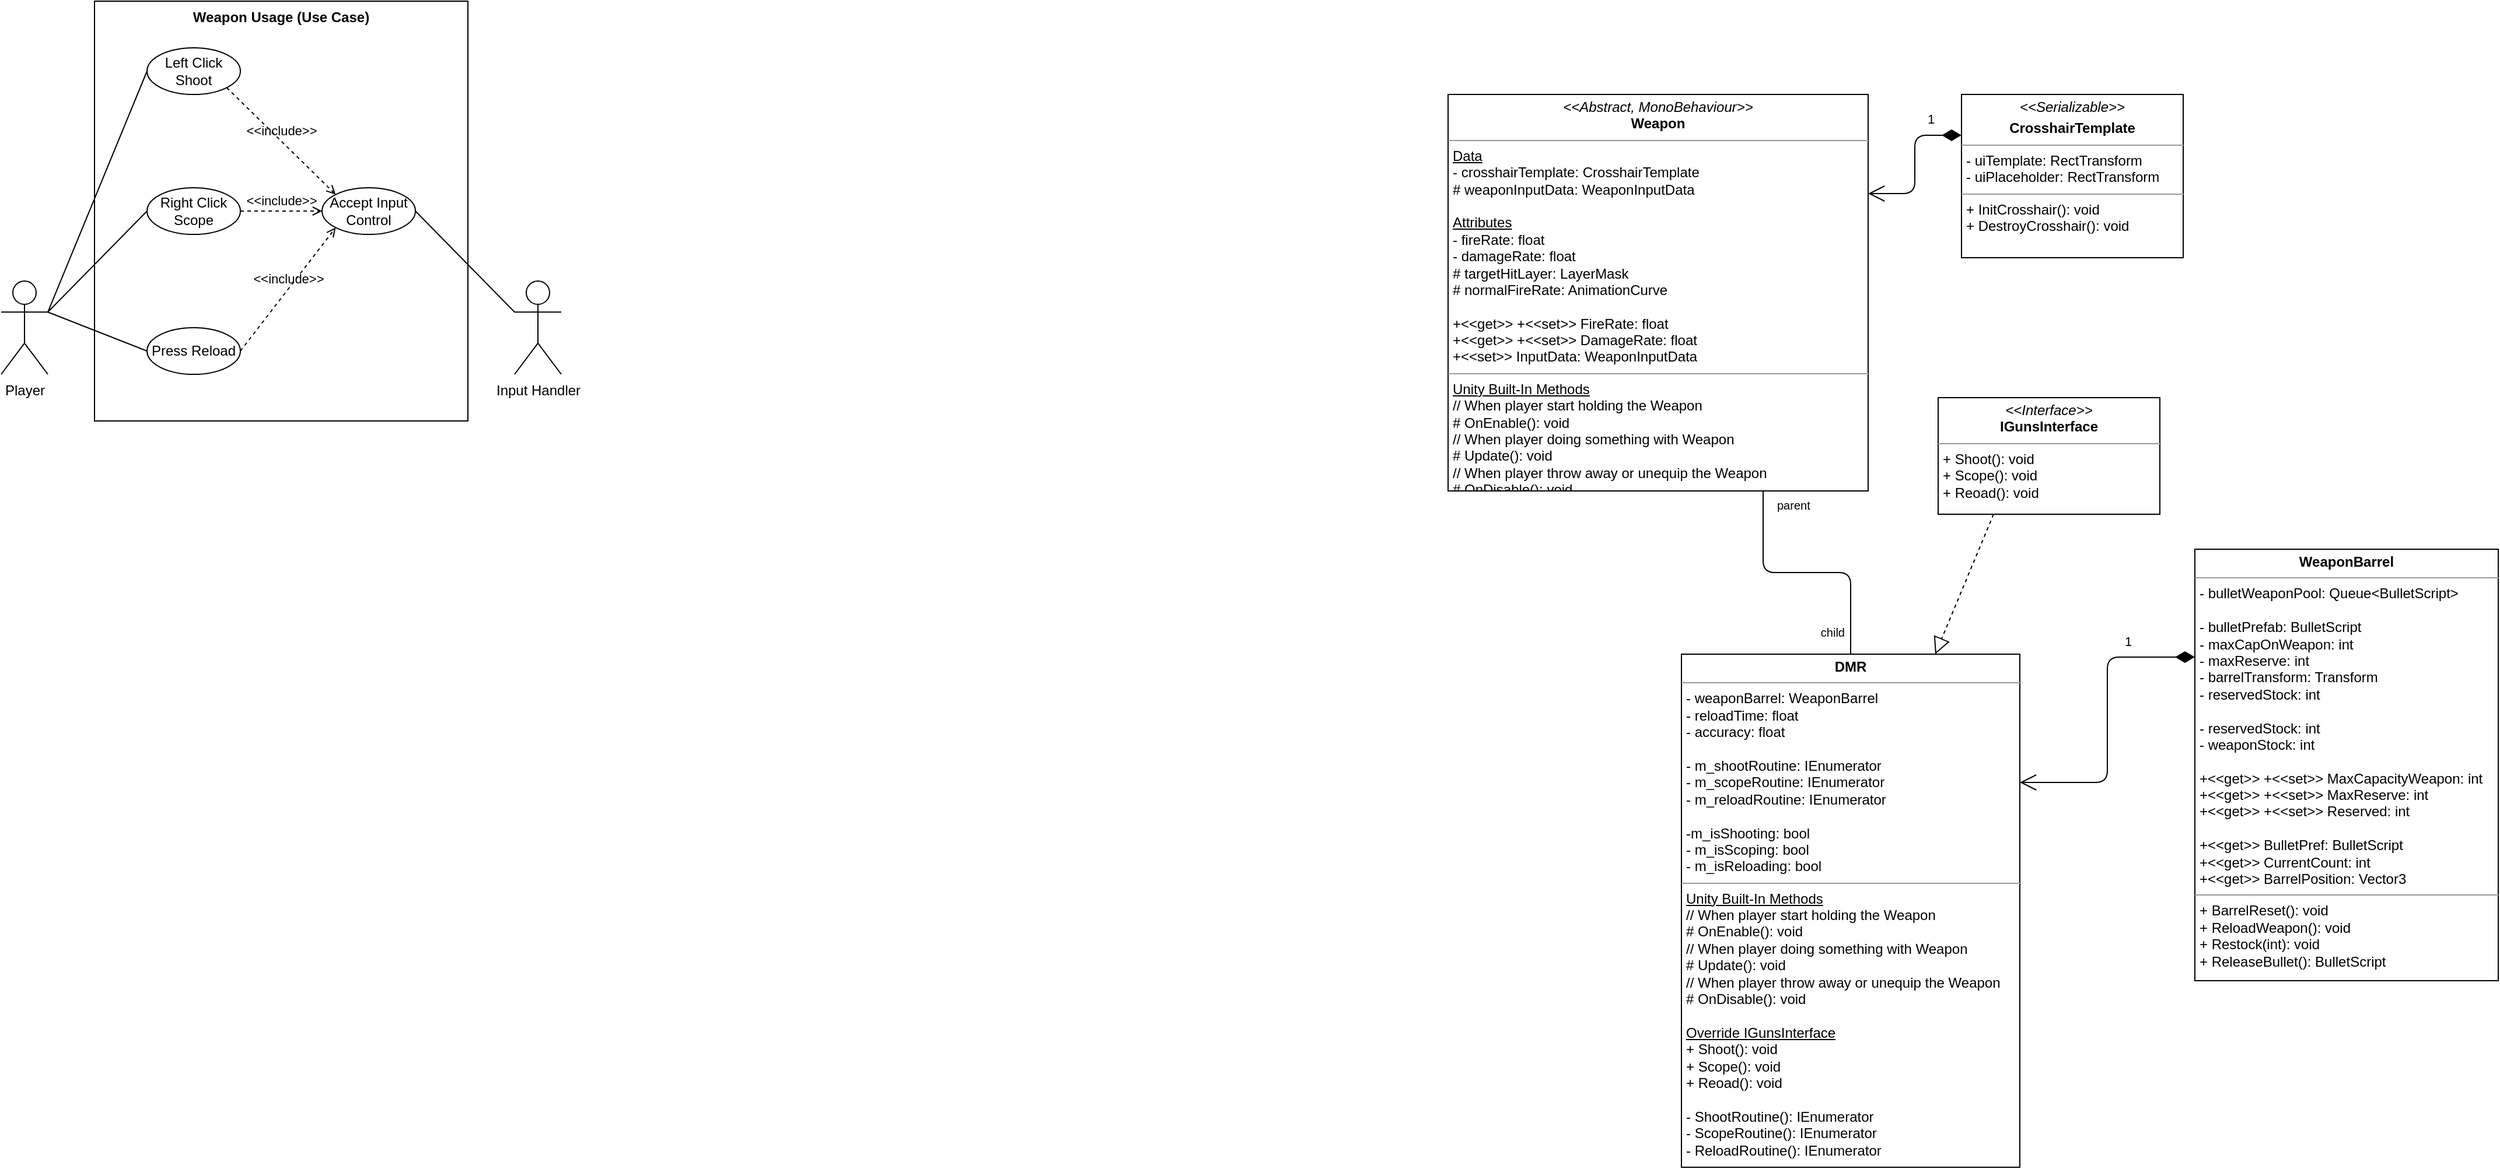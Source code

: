 <mxfile version="12.9.3" type="device"><diagram name="Page-1" id="c4acf3e9-155e-7222-9cf6-157b1a14988f"><mxGraphModel dx="2618" dy="535" grid="1" gridSize="10" guides="1" tooltips="1" connect="1" arrows="1" fold="1" page="1" pageScale="1" pageWidth="850" pageHeight="1100" background="#ffffff" math="0" shadow="0"><root><mxCell id="0"/><mxCell id="1" parent="0"/><mxCell id="HfD7s18XX2TUpddcQANz-1" value="&lt;p style=&quot;margin: 0px ; margin-top: 4px ; text-align: center&quot;&gt;&lt;i&gt;&amp;lt;&amp;lt;Abstract, MonoBehaviour&amp;gt;&amp;gt;&lt;/i&gt;&lt;br&gt;&lt;b&gt;Weapon&lt;/b&gt;&lt;/p&gt;&lt;hr size=&quot;1&quot;&gt;&lt;p style=&quot;margin: 0px ; margin-left: 4px&quot;&gt;&lt;u&gt;Data&lt;/u&gt;&lt;/p&gt;&lt;p style=&quot;margin: 0px ; margin-left: 4px&quot;&gt;- crosshairTemplate: CrosshairTemplate&lt;br&gt;# weaponInputData: WeaponInputData&lt;/p&gt;&lt;p style=&quot;margin: 0px ; margin-left: 4px&quot;&gt;&lt;br&gt;&lt;/p&gt;&lt;p style=&quot;margin: 0px ; margin-left: 4px&quot;&gt;&lt;u&gt;Attributes&lt;/u&gt;&lt;/p&gt;&lt;p style=&quot;margin: 0px ; margin-left: 4px&quot;&gt;- fireRate: float&lt;/p&gt;&lt;p style=&quot;margin: 0px ; margin-left: 4px&quot;&gt;- damageRate: float&lt;/p&gt;&lt;p style=&quot;margin: 0px ; margin-left: 4px&quot;&gt;# targetHitLayer: LayerMask&lt;/p&gt;&lt;p style=&quot;margin: 0px ; margin-left: 4px&quot;&gt;# normalFireRate: AnimationCurve&lt;/p&gt;&lt;p style=&quot;margin: 0px ; margin-left: 4px&quot;&gt;&lt;br&gt;&lt;/p&gt;&lt;p style=&quot;margin: 0px ; margin-left: 4px&quot;&gt;+&amp;lt;&amp;lt;get&amp;gt;&amp;gt; +&amp;lt;&amp;lt;set&amp;gt;&amp;gt; FireRate: float&lt;/p&gt;&lt;p style=&quot;margin: 0px ; margin-left: 4px&quot;&gt;+&amp;lt;&amp;lt;get&amp;gt;&amp;gt; +&amp;lt;&amp;lt;set&amp;gt;&amp;gt; DamageRate: float&lt;/p&gt;&lt;p style=&quot;margin: 0px ; margin-left: 4px&quot;&gt;+&amp;lt;&amp;lt;set&amp;gt;&amp;gt; InputData: WeaponInputData&lt;/p&gt;&lt;hr size=&quot;1&quot;&gt;&lt;p style=&quot;margin: 0px ; margin-left: 4px&quot;&gt;&lt;u&gt;Unity Built-In Methods&lt;/u&gt;&lt;/p&gt;&lt;p style=&quot;margin: 0px ; margin-left: 4px&quot;&gt;// When player start holding the Weapon&lt;u&gt;&lt;br&gt;&lt;/u&gt;&lt;/p&gt;&lt;p style=&quot;margin: 0px ; margin-left: 4px&quot;&gt;# OnEnable(): void&lt;/p&gt;&lt;p style=&quot;margin: 0px ; margin-left: 4px&quot;&gt;// When player doing something with Weapon&lt;br&gt;&lt;/p&gt;&lt;p style=&quot;margin: 0px ; margin-left: 4px&quot;&gt;# Update(): void&lt;/p&gt;&lt;p style=&quot;margin: 0px ; margin-left: 4px&quot;&gt;// When player throw away or unequip the Weapon&lt;br&gt;&lt;/p&gt;&lt;p style=&quot;margin: 0px ; margin-left: 4px&quot;&gt;# OnDisable(): void&lt;/p&gt;" style="verticalAlign=top;align=left;overflow=fill;fontSize=12;fontFamily=Helvetica;html=1;" parent="1" vertex="1"><mxGeometry x="200" y="240" width="360" height="340" as="geometry"/></mxCell><mxCell id="hsYUb1KWkBt1dmgauVDZ-1" value="Weapon Usage (Use Case)" style="shape=rect;html=1;verticalAlign=top;fontStyle=1;whiteSpace=wrap;align=center;" parent="1" vertex="1"><mxGeometry x="-960" y="160" width="320" height="360" as="geometry"/></mxCell><mxCell id="hsYUb1KWkBt1dmgauVDZ-2" value="Player" style="shape=umlActor;html=1;verticalLabelPosition=bottom;verticalAlign=top;align=center;" parent="1" vertex="1"><mxGeometry x="-1040" y="400" width="40" height="80" as="geometry"/></mxCell><mxCell id="hsYUb1KWkBt1dmgauVDZ-8" value="Left Click Shoot" style="ellipse;whiteSpace=wrap;html=1;" parent="1" vertex="1"><mxGeometry x="-915" y="200" width="80" height="40" as="geometry"/></mxCell><mxCell id="hsYUb1KWkBt1dmgauVDZ-9" value="Right Click Scope" style="ellipse;whiteSpace=wrap;html=1;" parent="1" vertex="1"><mxGeometry x="-915" y="320" width="80" height="40" as="geometry"/></mxCell><mxCell id="hsYUb1KWkBt1dmgauVDZ-10" value="Press Reload" style="ellipse;whiteSpace=wrap;html=1;" parent="1" vertex="1"><mxGeometry x="-915" y="440" width="80" height="40" as="geometry"/></mxCell><mxCell id="hsYUb1KWkBt1dmgauVDZ-11" value="" style="edgeStyle=none;html=1;endArrow=none;verticalAlign=bottom;entryX=0;entryY=0.5;entryDx=0;entryDy=0;exitX=1;exitY=0.333;exitDx=0;exitDy=0;exitPerimeter=0;" parent="1" source="hsYUb1KWkBt1dmgauVDZ-2" target="hsYUb1KWkBt1dmgauVDZ-8" edge="1"><mxGeometry width="160" relative="1" as="geometry"><mxPoint x="-1150" y="460" as="sourcePoint"/><mxPoint x="-990" y="460" as="targetPoint"/></mxGeometry></mxCell><mxCell id="hsYUb1KWkBt1dmgauVDZ-12" value="" style="edgeStyle=none;html=1;endArrow=none;verticalAlign=bottom;entryX=0;entryY=0.5;entryDx=0;entryDy=0;exitX=1;exitY=0.333;exitDx=0;exitDy=0;exitPerimeter=0;" parent="1" source="hsYUb1KWkBt1dmgauVDZ-2" target="hsYUb1KWkBt1dmgauVDZ-9" edge="1"><mxGeometry width="160" relative="1" as="geometry"><mxPoint x="-1030" y="356.667" as="sourcePoint"/><mxPoint x="-910" y="270" as="targetPoint"/></mxGeometry></mxCell><mxCell id="hsYUb1KWkBt1dmgauVDZ-13" value="" style="edgeStyle=none;html=1;endArrow=none;verticalAlign=bottom;entryX=0;entryY=0.5;entryDx=0;entryDy=0;exitX=1;exitY=0.333;exitDx=0;exitDy=0;exitPerimeter=0;" parent="1" source="hsYUb1KWkBt1dmgauVDZ-2" target="hsYUb1KWkBt1dmgauVDZ-10" edge="1"><mxGeometry width="160" relative="1" as="geometry"><mxPoint x="-1030" y="356.667" as="sourcePoint"/><mxPoint x="-910" y="390" as="targetPoint"/></mxGeometry></mxCell><mxCell id="hsYUb1KWkBt1dmgauVDZ-14" value="Input Handler" style="shape=umlActor;html=1;verticalLabelPosition=bottom;verticalAlign=top;align=center;" parent="1" vertex="1"><mxGeometry x="-600" y="400" width="40" height="80" as="geometry"/></mxCell><mxCell id="hsYUb1KWkBt1dmgauVDZ-16" value="Accept Input Control" style="ellipse;whiteSpace=wrap;html=1;" parent="1" vertex="1"><mxGeometry x="-765" y="320" width="80" height="40" as="geometry"/></mxCell><mxCell id="hsYUb1KWkBt1dmgauVDZ-17" value="" style="edgeStyle=none;html=1;endArrow=none;verticalAlign=bottom;entryX=0;entryY=0.333;entryDx=0;entryDy=0;entryPerimeter=0;exitX=1;exitY=0.5;exitDx=0;exitDy=0;" parent="1" source="hsYUb1KWkBt1dmgauVDZ-16" target="hsYUb1KWkBt1dmgauVDZ-14" edge="1"><mxGeometry width="160" relative="1" as="geometry"><mxPoint x="-560" y="490" as="sourcePoint"/><mxPoint x="-400" y="490" as="targetPoint"/></mxGeometry></mxCell><mxCell id="hsYUb1KWkBt1dmgauVDZ-19" value="&amp;lt;&amp;lt;include&amp;gt;&amp;gt;" style="edgeStyle=none;html=1;endArrow=open;verticalAlign=bottom;dashed=1;labelBackgroundColor=none;entryX=0;entryY=0;entryDx=0;entryDy=0;exitX=1;exitY=1;exitDx=0;exitDy=0;" parent="1" source="hsYUb1KWkBt1dmgauVDZ-8" target="hsYUb1KWkBt1dmgauVDZ-16" edge="1"><mxGeometry width="160" relative="1" as="geometry"><mxPoint x="-1175" y="180" as="sourcePoint"/><mxPoint x="-1015" y="180" as="targetPoint"/></mxGeometry></mxCell><mxCell id="hsYUb1KWkBt1dmgauVDZ-20" value="&amp;lt;&amp;lt;include&amp;gt;&amp;gt;" style="edgeStyle=none;html=1;endArrow=open;verticalAlign=bottom;dashed=1;labelBackgroundColor=none;entryX=0;entryY=0.5;entryDx=0;entryDy=0;exitX=1;exitY=0.5;exitDx=0;exitDy=0;" parent="1" source="hsYUb1KWkBt1dmgauVDZ-9" target="hsYUb1KWkBt1dmgauVDZ-16" edge="1"><mxGeometry width="160" relative="1" as="geometry"><mxPoint x="-836.716" y="244.142" as="sourcePoint"/><mxPoint x="-743.284" y="335.858" as="targetPoint"/></mxGeometry></mxCell><mxCell id="hsYUb1KWkBt1dmgauVDZ-21" value="&amp;lt;&amp;lt;include&amp;gt;&amp;gt;" style="edgeStyle=none;html=1;endArrow=open;verticalAlign=bottom;dashed=1;labelBackgroundColor=none;entryX=0;entryY=1;entryDx=0;entryDy=0;exitX=1;exitY=0.5;exitDx=0;exitDy=0;" parent="1" source="hsYUb1KWkBt1dmgauVDZ-10" target="hsYUb1KWkBt1dmgauVDZ-16" edge="1"><mxGeometry width="160" relative="1" as="geometry"><mxPoint x="-825" y="350" as="sourcePoint"/><mxPoint x="-755" y="350" as="targetPoint"/></mxGeometry></mxCell><mxCell id="hsYUb1KWkBt1dmgauVDZ-22" value="&lt;p style=&quot;margin: 0px ; margin-top: 4px ; text-align: center&quot;&gt;&lt;i&gt;&amp;lt;&amp;lt;Serializable&amp;gt;&amp;gt;&lt;/i&gt;&lt;/p&gt;&lt;p style=&quot;margin: 0px ; margin-top: 4px ; text-align: center&quot;&gt;&lt;b&gt;CrosshairTemplate&lt;/b&gt;&lt;/p&gt;&lt;hr size=&quot;1&quot;&gt;&lt;p style=&quot;margin: 0px ; margin-left: 4px&quot;&gt;- uiTemplate: RectTransform&lt;br&gt;- uiPlaceholder: RectTransform&lt;/p&gt;&lt;hr size=&quot;1&quot;&gt;&lt;p style=&quot;margin: 0px ; margin-left: 4px&quot;&gt;+ InitCrosshair(): void&lt;br&gt;+ DestroyCrosshair(): void&lt;br&gt;&lt;/p&gt;" style="verticalAlign=top;align=left;overflow=fill;fontSize=12;fontFamily=Helvetica;html=1;" parent="1" vertex="1"><mxGeometry x="640" y="240" width="190" height="140" as="geometry"/></mxCell><mxCell id="hsYUb1KWkBt1dmgauVDZ-23" value="1" style="endArrow=open;html=1;endSize=12;startArrow=diamondThin;startSize=14;startFill=1;edgeStyle=orthogonalEdgeStyle;align=left;verticalAlign=bottom;entryX=1;entryY=0.25;entryDx=0;entryDy=0;exitX=0;exitY=0.25;exitDx=0;exitDy=0;" parent="1" source="hsYUb1KWkBt1dmgauVDZ-22" target="HfD7s18XX2TUpddcQANz-1" edge="1"><mxGeometry x="-0.52" y="-5" relative="1" as="geometry"><mxPoint x="660" y="460" as="sourcePoint"/><mxPoint x="820" y="460" as="targetPoint"/><mxPoint as="offset"/></mxGeometry></mxCell><mxCell id="hsYUb1KWkBt1dmgauVDZ-25" value="&lt;p style=&quot;margin: 0px ; margin-top: 4px ; text-align: center&quot;&gt;&lt;i&gt;&amp;lt;&amp;lt;Interface&amp;gt;&amp;gt;&lt;/i&gt;&lt;br&gt;&lt;b&gt;IGunsInterface&lt;/b&gt;&lt;/p&gt;&lt;hr size=&quot;1&quot;&gt;&lt;p style=&quot;margin: 0px ; margin-left: 4px&quot;&gt;&lt;span&gt;+ Shoot(): void&lt;/span&gt;&lt;br&gt;&lt;/p&gt;&lt;p style=&quot;margin: 0px 0px 0px 4px&quot;&gt;+ Scope(): void&lt;/p&gt;&lt;p style=&quot;margin: 0px 0px 0px 4px&quot;&gt;+ Reoad(): void&lt;/p&gt;" style="verticalAlign=top;align=left;overflow=fill;fontSize=12;fontFamily=Helvetica;html=1;" parent="1" vertex="1"><mxGeometry x="620" y="500" width="190" height="100" as="geometry"/></mxCell><mxCell id="hsYUb1KWkBt1dmgauVDZ-26" value="&lt;p style=&quot;margin: 0px ; margin-top: 4px ; text-align: center&quot;&gt;&lt;b&gt;DMR&lt;/b&gt;&lt;/p&gt;&lt;hr size=&quot;1&quot;&gt;&lt;p style=&quot;margin: 0px ; margin-left: 4px&quot;&gt;- weaponBarrel: WeaponBarrel&lt;br&gt;&lt;/p&gt;&lt;p style=&quot;margin: 0px ; margin-left: 4px&quot;&gt;- reloadTime: float&lt;/p&gt;&lt;p style=&quot;margin: 0px ; margin-left: 4px&quot;&gt;- accuracy: float&lt;/p&gt;&lt;p style=&quot;margin: 0px ; margin-left: 4px&quot;&gt;&lt;br&gt;&lt;/p&gt;&lt;p style=&quot;margin: 0px ; margin-left: 4px&quot;&gt;- m_shootRoutine: IEnumerator&lt;/p&gt;&lt;p style=&quot;margin: 0px ; margin-left: 4px&quot;&gt;- m_scopeRoutine: IEnumerator&lt;/p&gt;&lt;p style=&quot;margin: 0px ; margin-left: 4px&quot;&gt;- m_reloadRoutine: IEnumerator&lt;/p&gt;&lt;p style=&quot;margin: 0px ; margin-left: 4px&quot;&gt;&lt;br&gt;&lt;/p&gt;&lt;p style=&quot;margin: 0px ; margin-left: 4px&quot;&gt;-m_isShooting: bool&lt;/p&gt;&lt;p style=&quot;margin: 0px ; margin-left: 4px&quot;&gt;- m_isScoping: bool&lt;/p&gt;&lt;p style=&quot;margin: 0px ; margin-left: 4px&quot;&gt;- m_isReloading: bool&lt;/p&gt;&lt;hr size=&quot;1&quot;&gt;&lt;p style=&quot;margin: 0px 0px 0px 4px&quot;&gt;&lt;u&gt;Unity Built-In Methods&lt;/u&gt;&lt;/p&gt;&lt;p style=&quot;margin: 0px 0px 0px 4px&quot;&gt;// When player start holding the Weapon&lt;u&gt;&lt;br&gt;&lt;/u&gt;&lt;/p&gt;&lt;p style=&quot;margin: 0px 0px 0px 4px&quot;&gt;# OnEnable(): void&lt;/p&gt;&lt;p style=&quot;margin: 0px 0px 0px 4px&quot;&gt;// When player doing something with Weapon&lt;br&gt;&lt;/p&gt;&lt;p style=&quot;margin: 0px 0px 0px 4px&quot;&gt;# Update(): void&lt;/p&gt;&lt;p style=&quot;margin: 0px 0px 0px 4px&quot;&gt;// When player throw away or unequip the Weapon&lt;br&gt;&lt;/p&gt;&lt;p style=&quot;margin: 0px 0px 0px 4px&quot;&gt;# OnDisable(): void&lt;/p&gt;&lt;p style=&quot;margin: 0px 0px 0px 4px&quot;&gt;&lt;br&gt;&lt;/p&gt;&lt;p style=&quot;margin: 0px 0px 0px 4px&quot;&gt;&lt;u&gt;Override IGunsInterface&lt;/u&gt;&lt;/p&gt;&lt;p style=&quot;margin: 0px 0px 0px 4px&quot;&gt;+ Shoot(): void&lt;br&gt;&lt;/p&gt;&lt;p style=&quot;margin: 0px 0px 0px 4px&quot;&gt;+ Scope(): void&lt;/p&gt;&lt;p style=&quot;margin: 0px 0px 0px 4px&quot;&gt;+ Reoad(): void&lt;/p&gt;&lt;p style=&quot;margin: 0px 0px 0px 4px&quot;&gt;&lt;br&gt;&lt;/p&gt;&lt;p style=&quot;margin: 0px 0px 0px 4px&quot;&gt;- ShootRoutine(): IEnumerator&lt;/p&gt;&lt;p style=&quot;margin: 0px 0px 0px 4px&quot;&gt;- ScopeRoutine(): IEnumerator&lt;/p&gt;&lt;p style=&quot;margin: 0px 0px 0px 4px&quot;&gt;- ReloadRoutine(): IEnumerator&lt;/p&gt;" style="verticalAlign=top;align=left;overflow=fill;fontSize=12;fontFamily=Helvetica;html=1;" parent="1" vertex="1"><mxGeometry x="400" y="720" width="290" height="440" as="geometry"/></mxCell><mxCell id="hsYUb1KWkBt1dmgauVDZ-28" value="1" style="endArrow=open;html=1;endSize=12;startArrow=diamondThin;startSize=14;startFill=1;edgeStyle=orthogonalEdgeStyle;align=left;verticalAlign=bottom;entryX=1;entryY=0.25;entryDx=0;entryDy=0;exitX=0;exitY=0.25;exitDx=0;exitDy=0;" parent="1" source="Txn9Cz_b7ExjI8Gl7bab-1" target="hsYUb1KWkBt1dmgauVDZ-26" edge="1"><mxGeometry x="-0.52" y="-5" relative="1" as="geometry"><mxPoint x="760" y="745.0" as="sourcePoint"/><mxPoint x="820" y="780" as="targetPoint"/><mxPoint as="offset"/></mxGeometry></mxCell><mxCell id="hsYUb1KWkBt1dmgauVDZ-30" value="" style="endArrow=none;html=1;edgeStyle=orthogonalEdgeStyle;exitX=0.75;exitY=1;exitDx=0;exitDy=0;entryX=0.5;entryY=0;entryDx=0;entryDy=0;" parent="1" source="HfD7s18XX2TUpddcQANz-1" target="hsYUb1KWkBt1dmgauVDZ-26" edge="1"><mxGeometry relative="1" as="geometry"><mxPoint x="320" y="710" as="sourcePoint"/><mxPoint x="480" y="710" as="targetPoint"/></mxGeometry></mxCell><mxCell id="hsYUb1KWkBt1dmgauVDZ-31" value="parent" style="resizable=0;html=1;align=left;verticalAlign=bottom;labelBackgroundColor=#ffffff;fontSize=10;" parent="hsYUb1KWkBt1dmgauVDZ-30" connectable="0" vertex="1"><mxGeometry x="-1" relative="1" as="geometry"><mxPoint x="10" y="20" as="offset"/></mxGeometry></mxCell><mxCell id="hsYUb1KWkBt1dmgauVDZ-32" value="child" style="resizable=0;html=1;align=right;verticalAlign=bottom;labelBackgroundColor=#ffffff;fontSize=10;" parent="hsYUb1KWkBt1dmgauVDZ-30" connectable="0" vertex="1"><mxGeometry x="1" relative="1" as="geometry"><mxPoint x="-5" y="-10.35" as="offset"/></mxGeometry></mxCell><mxCell id="hsYUb1KWkBt1dmgauVDZ-34" value="" style="endArrow=block;dashed=1;endFill=0;endSize=12;html=1;exitX=0.25;exitY=1;exitDx=0;exitDy=0;entryX=0.75;entryY=0;entryDx=0;entryDy=0;" parent="1" source="hsYUb1KWkBt1dmgauVDZ-25" target="hsYUb1KWkBt1dmgauVDZ-26" edge="1"><mxGeometry width="160" relative="1" as="geometry"><mxPoint x="650" y="910" as="sourcePoint"/><mxPoint x="810" y="910" as="targetPoint"/></mxGeometry></mxCell><mxCell id="Txn9Cz_b7ExjI8Gl7bab-1" value="&lt;p style=&quot;margin: 0px ; margin-top: 4px ; text-align: center&quot;&gt;&lt;b&gt;WeaponBarrel&lt;/b&gt;&lt;/p&gt;&lt;hr size=&quot;1&quot;&gt;&lt;p style=&quot;margin: 0px 0px 0px 4px&quot;&gt;&lt;span&gt;- bulletWeaponPool: Queue&amp;lt;BulletScript&amp;gt;&lt;/span&gt;&lt;br&gt;&lt;/p&gt;&lt;p style=&quot;margin: 0px 0px 0px 4px&quot;&gt;&lt;br&gt;&lt;/p&gt;&lt;p style=&quot;margin: 0px 0px 0px 4px&quot;&gt;- bulletPrefab: BulletScript&lt;br&gt;&lt;/p&gt;&lt;p style=&quot;margin: 0px 0px 0px 4px&quot;&gt;- maxCapOnWeapon: int&lt;/p&gt;&lt;p style=&quot;margin: 0px 0px 0px 4px&quot;&gt;- maxReserve: int&lt;/p&gt;&lt;p style=&quot;margin: 0px 0px 0px 4px&quot;&gt;- barrelTransform: Transform&lt;/p&gt;&lt;p style=&quot;margin: 0px 0px 0px 4px&quot;&gt;- reservedStock: int&lt;/p&gt;&lt;p style=&quot;margin: 0px 0px 0px 4px&quot;&gt;&lt;br&gt;&lt;/p&gt;&lt;p style=&quot;margin: 0px 0px 0px 4px&quot;&gt;- reservedStock: int&lt;/p&gt;&lt;p style=&quot;margin: 0px 0px 0px 4px&quot;&gt;- weaponStock: int&lt;/p&gt;&lt;p style=&quot;margin: 0px 0px 0px 4px&quot;&gt;&lt;br&gt;&lt;/p&gt;&lt;p style=&quot;margin: 0px 0px 0px 4px&quot;&gt;+&amp;lt;&amp;lt;get&amp;gt;&amp;gt; +&amp;lt;&amp;lt;set&amp;gt;&amp;gt; MaxCapacityWeapon: int&lt;/p&gt;&lt;p style=&quot;margin: 0px 0px 0px 4px&quot;&gt;+&amp;lt;&amp;lt;get&amp;gt;&amp;gt; +&amp;lt;&amp;lt;set&amp;gt;&amp;gt; MaxReserve: int&lt;/p&gt;&lt;p style=&quot;margin: 0px 0px 0px 4px&quot;&gt;+&amp;lt;&amp;lt;get&amp;gt;&amp;gt; +&amp;lt;&amp;lt;set&amp;gt;&amp;gt; Reserved: int&lt;/p&gt;&lt;p style=&quot;margin: 0px 0px 0px 4px&quot;&gt;&lt;br&gt;&lt;/p&gt;&lt;p style=&quot;margin: 0px 0px 0px 4px&quot;&gt;+&amp;lt;&amp;lt;get&amp;gt;&amp;gt; BulletPref: BulletScript&lt;br&gt;&lt;/p&gt;&lt;p style=&quot;margin: 0px 0px 0px 4px&quot;&gt;+&amp;lt;&amp;lt;get&amp;gt;&amp;gt; CurrentCount: int&lt;/p&gt;&lt;p style=&quot;margin: 0px 0px 0px 4px&quot;&gt;+&amp;lt;&amp;lt;get&amp;gt;&amp;gt; BarrelPosition: Vector3&lt;/p&gt;&lt;hr size=&quot;1&quot;&gt;&lt;p style=&quot;margin: 0px ; margin-left: 4px&quot;&gt;+ BarrelReset(): void&lt;br&gt;&lt;/p&gt;&lt;p style=&quot;margin: 0px ; margin-left: 4px&quot;&gt;+ ReloadWeapon(): void&lt;/p&gt;&lt;p style=&quot;margin: 0px ; margin-left: 4px&quot;&gt;+ Restock(int): void&lt;/p&gt;&lt;p style=&quot;margin: 0px ; margin-left: 4px&quot;&gt;+ ReleaseBullet(): BulletScript&lt;/p&gt;" style="verticalAlign=top;align=left;overflow=fill;fontSize=12;fontFamily=Helvetica;html=1;" parent="1" vertex="1"><mxGeometry x="840" y="630" width="260" height="370" as="geometry"/></mxCell></root></mxGraphModel></diagram></mxfile>